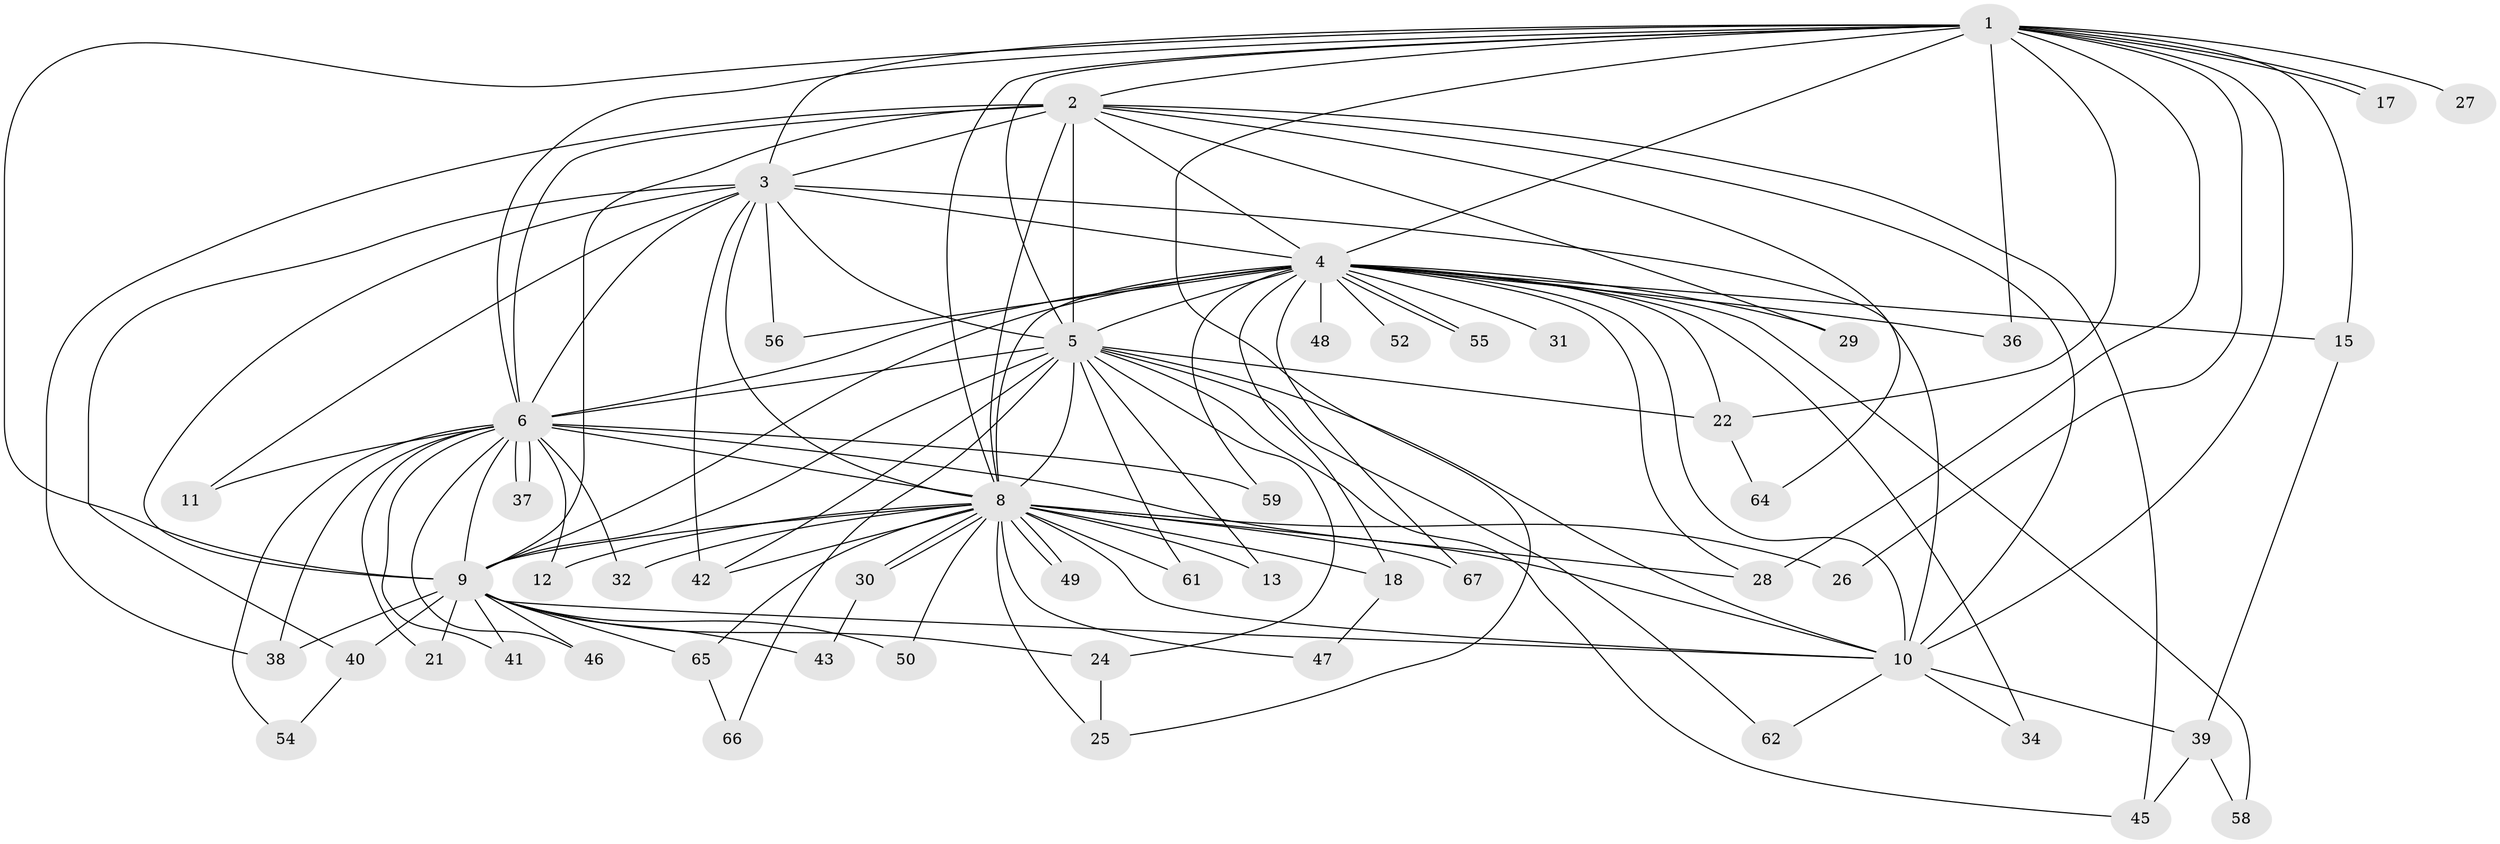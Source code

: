 // original degree distribution, {19: 0.029411764705882353, 13: 0.029411764705882353, 16: 0.029411764705882353, 23: 0.014705882352941176, 17: 0.014705882352941176, 27: 0.014705882352941176, 18: 0.014705882352941176, 2: 0.5882352941176471, 4: 0.058823529411764705, 3: 0.19117647058823528, 6: 0.014705882352941176}
// Generated by graph-tools (version 1.1) at 2025/41/03/06/25 10:41:40]
// undirected, 53 vertices, 126 edges
graph export_dot {
graph [start="1"]
  node [color=gray90,style=filled];
  1 [super="+14"];
  2 [super="+19"];
  3 [super="+68"];
  4 [super="+7"];
  5 [super="+20"];
  6 [super="+35"];
  8 [super="+23"];
  9 [super="+16"];
  10 [super="+53"];
  11;
  12;
  13;
  15;
  17;
  18;
  21;
  22 [super="+33"];
  24 [super="+44"];
  25;
  26;
  27;
  28 [super="+60"];
  29;
  30;
  31;
  32;
  34;
  36;
  37;
  38 [super="+51"];
  39;
  40;
  41;
  42 [super="+63"];
  43;
  45 [super="+57"];
  46;
  47;
  48;
  49;
  50;
  52;
  54;
  55;
  56;
  58;
  59;
  61;
  62;
  64;
  65;
  66;
  67;
  1 -- 2;
  1 -- 3;
  1 -- 4 [weight=2];
  1 -- 5;
  1 -- 6;
  1 -- 8 [weight=2];
  1 -- 9 [weight=2];
  1 -- 10;
  1 -- 15;
  1 -- 17;
  1 -- 17;
  1 -- 22;
  1 -- 26;
  1 -- 27 [weight=2];
  1 -- 28;
  1 -- 36;
  1 -- 25;
  2 -- 3 [weight=3];
  2 -- 4 [weight=2];
  2 -- 5;
  2 -- 6;
  2 -- 8;
  2 -- 9;
  2 -- 10;
  2 -- 29;
  2 -- 38;
  2 -- 45;
  2 -- 64;
  3 -- 4 [weight=2];
  3 -- 5;
  3 -- 6 [weight=2];
  3 -- 8;
  3 -- 9;
  3 -- 10;
  3 -- 11;
  3 -- 40;
  3 -- 42;
  3 -- 56;
  4 -- 5 [weight=2];
  4 -- 6 [weight=2];
  4 -- 8 [weight=3];
  4 -- 9 [weight=2];
  4 -- 10 [weight=3];
  4 -- 15;
  4 -- 18;
  4 -- 22;
  4 -- 28;
  4 -- 34;
  4 -- 48 [weight=2];
  4 -- 52 [weight=2];
  4 -- 55;
  4 -- 55;
  4 -- 58;
  4 -- 59;
  4 -- 67;
  4 -- 36;
  4 -- 56;
  4 -- 29;
  4 -- 31;
  5 -- 6;
  5 -- 8;
  5 -- 9;
  5 -- 10;
  5 -- 13;
  5 -- 24;
  5 -- 61;
  5 -- 62;
  5 -- 66;
  5 -- 22;
  5 -- 45;
  5 -- 42;
  6 -- 8;
  6 -- 9;
  6 -- 10;
  6 -- 11;
  6 -- 12;
  6 -- 21;
  6 -- 32;
  6 -- 37;
  6 -- 37;
  6 -- 46;
  6 -- 54;
  6 -- 38;
  6 -- 41;
  6 -- 59;
  8 -- 9;
  8 -- 10;
  8 -- 12;
  8 -- 13;
  8 -- 18;
  8 -- 26;
  8 -- 30;
  8 -- 30;
  8 -- 32;
  8 -- 42;
  8 -- 47;
  8 -- 49;
  8 -- 49;
  8 -- 50;
  8 -- 61;
  8 -- 65;
  8 -- 67;
  8 -- 25;
  8 -- 28;
  9 -- 10;
  9 -- 21;
  9 -- 24;
  9 -- 40;
  9 -- 41;
  9 -- 46;
  9 -- 50;
  9 -- 65;
  9 -- 43;
  9 -- 38;
  10 -- 34;
  10 -- 39;
  10 -- 62;
  15 -- 39;
  18 -- 47;
  22 -- 64;
  24 -- 25;
  30 -- 43;
  39 -- 45;
  39 -- 58;
  40 -- 54;
  65 -- 66;
}
